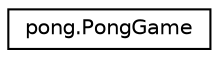 digraph "Graphical Class Hierarchy"
{
 // LATEX_PDF_SIZE
  edge [fontname="Helvetica",fontsize="10",labelfontname="Helvetica",labelfontsize="10"];
  node [fontname="Helvetica",fontsize="10",shape=record];
  rankdir="LR";
  Node0 [label="pong.PongGame",height=0.2,width=0.4,color="black", fillcolor="white", style="filled",URL="$classpong_1_1PongGame.html",tooltip=" "];
}
